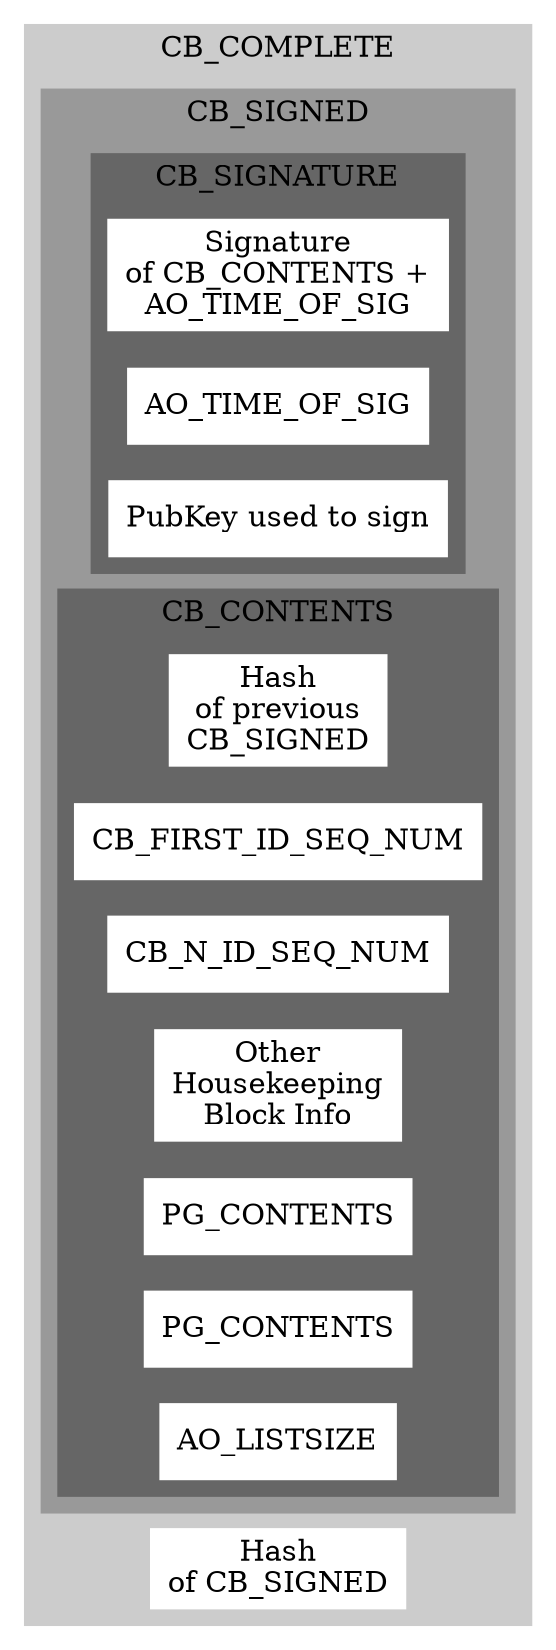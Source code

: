 digraph G 
{ rankdir=LR;

  subgraph cluster_1 
  { style=filled;
    color=grey80;
    node [style=filled,color=white,shape=rectangle];
    label = "CB_COMPLETE";

    subgraph cluster_2 
    { style=filled;
      color=grey60;
      node [style=filled,color=white];
      label = "CB_SIGNED";

      subgraph cluster_3 
      { style=filled;
        color=grey40;
        node [style=filled,color=white,shape=rectangle];
        c3s [label="Signature\nof CB_CONTENTS +\nAO_TIME_OF_SIG"];
        c3t [label="AO_TIME_OF_SIG"];
        c3k [label="PubKey used to sign"];
        label = "CB_SIGNATURE";
      }

      subgraph cluster_4
      { style=filled;
        color=grey40;
        node [style=filled,color=white,shape=rectangle];
        c4h1 [label="Hash\nof previous\nCB_SIGNED"];
        c4fi [label="CB_FIRST_ID_SEQ_NUM"]
        c4ni [label="CB_N_ID_SEQ_NUM"]
        c4h2 [label="Other\nHousekeeping\nBlock Info"];
        c4a1 [label="PG_CONTENTS"];
        c4a2 [label="PG_CONTENTS"];
        c4ls [label="AO_LISTSIZE"];
        label = "CB_CONTENTS";
      }
    }
   c1 [label="Hash\nof CB_SIGNED"];
 }
}
